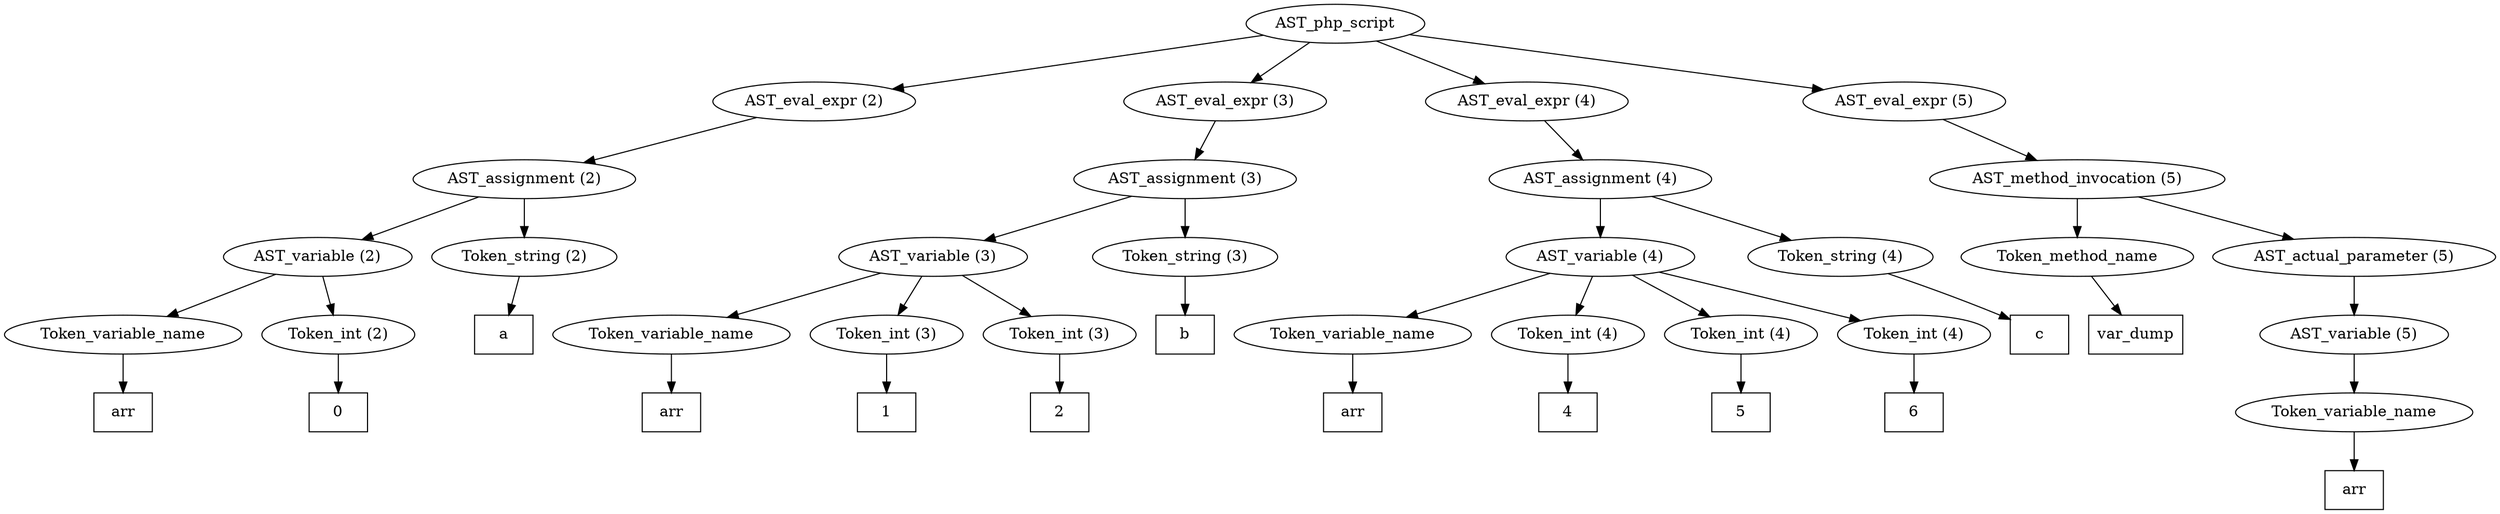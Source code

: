 /*
 * AST in dot format generated by phc -- the PHP compiler
 */

digraph AST {
node_0 [label="AST_php_script"];
node_1 [label="AST_eval_expr (2)"];
node_2 [label="AST_assignment (2)"];
node_3 [label="AST_variable (2)"];
node_4 [label="Token_variable_name"];
node_5 [label="arr", shape=box]
node_4 -> node_5;
node_6 [label="Token_int (2)"];
node_7 [label="0", shape=box]
node_6 -> node_7;
node_3 -> node_6;
node_3 -> node_4;
node_8 [label="Token_string (2)"];
node_9 [label="a", shape=box]
node_8 -> node_9;
node_2 -> node_8;
node_2 -> node_3;
node_1 -> node_2;
node_10 [label="AST_eval_expr (3)"];
node_11 [label="AST_assignment (3)"];
node_12 [label="AST_variable (3)"];
node_13 [label="Token_variable_name"];
node_14 [label="arr", shape=box]
node_13 -> node_14;
node_15 [label="Token_int (3)"];
node_16 [label="1", shape=box]
node_15 -> node_16;
node_17 [label="Token_int (3)"];
node_18 [label="2", shape=box]
node_17 -> node_18;
node_12 -> node_17;
node_12 -> node_15;
node_12 -> node_13;
node_19 [label="Token_string (3)"];
node_20 [label="b", shape=box]
node_19 -> node_20;
node_11 -> node_19;
node_11 -> node_12;
node_10 -> node_11;
node_21 [label="AST_eval_expr (4)"];
node_22 [label="AST_assignment (4)"];
node_23 [label="AST_variable (4)"];
node_24 [label="Token_variable_name"];
node_25 [label="arr", shape=box]
node_24 -> node_25;
node_26 [label="Token_int (4)"];
node_27 [label="4", shape=box]
node_26 -> node_27;
node_28 [label="Token_int (4)"];
node_29 [label="5", shape=box]
node_28 -> node_29;
node_30 [label="Token_int (4)"];
node_31 [label="6", shape=box]
node_30 -> node_31;
node_23 -> node_30;
node_23 -> node_28;
node_23 -> node_26;
node_23 -> node_24;
node_32 [label="Token_string (4)"];
node_33 [label="c", shape=box]
node_32 -> node_33;
node_22 -> node_32;
node_22 -> node_23;
node_21 -> node_22;
node_34 [label="AST_eval_expr (5)"];
node_35 [label="AST_method_invocation (5)"];
node_36 [label="Token_method_name"];
node_37 [label="var_dump", shape=box]
node_36 -> node_37;
node_38 [label="AST_actual_parameter (5)"];
node_39 [label="AST_variable (5)"];
node_40 [label="Token_variable_name"];
node_41 [label="arr", shape=box]
node_40 -> node_41;
node_39 -> node_40;
node_38 -> node_39;
node_35 -> node_38;
node_35 -> node_36;
node_34 -> node_35;
node_0 -> node_34;
node_0 -> node_21;
node_0 -> node_10;
node_0 -> node_1;
}
